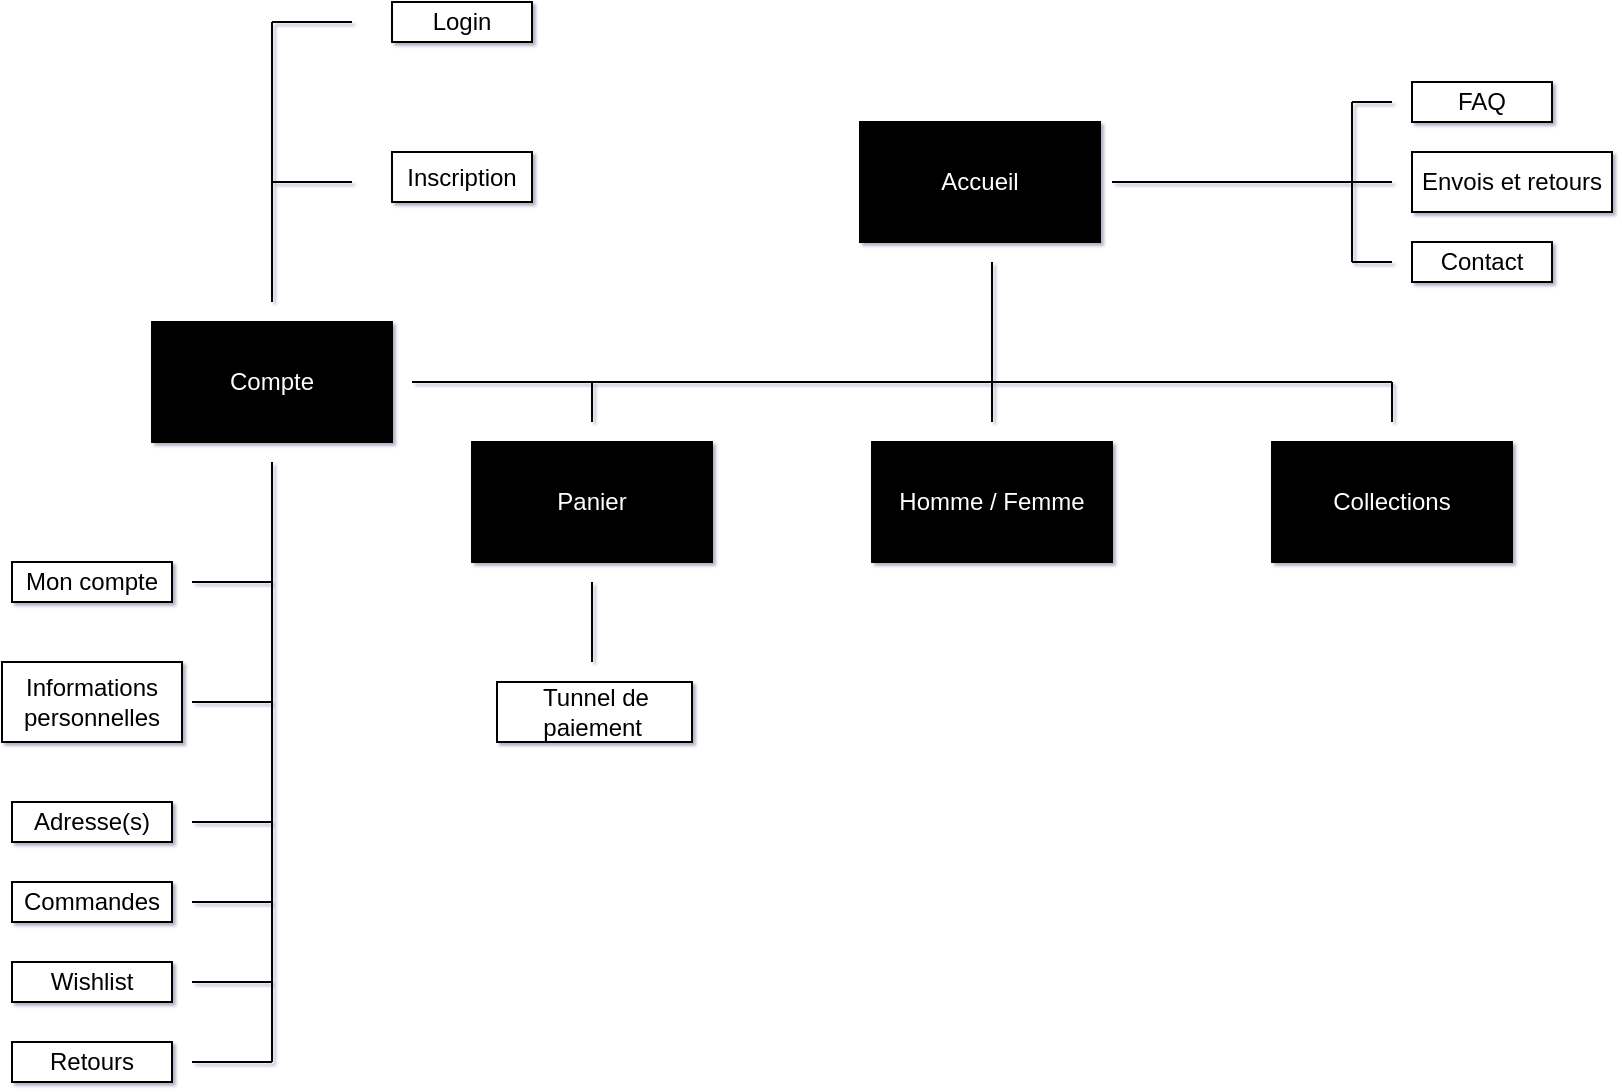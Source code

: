 <mxfile version="14.6.0" type="github">
  <diagram id="acv8PDivEPT0XI-muP1X" name="Page-1">
    <mxGraphModel dx="1438" dy="985" grid="0" gridSize="10" guides="1" tooltips="1" connect="1" arrows="1" fold="1" page="0" pageScale="1" pageWidth="827" pageHeight="1169" math="0" shadow="1">
      <root>
        <mxCell id="0" />
        <mxCell id="1" parent="0" />
        <mxCell id="ElIgd8xoVhMwnImjdfzr-1" value="Accueil" style="rounded=0;whiteSpace=wrap;html=1;fillColor=#000000;fontColor=#FFFFFF;" vertex="1" parent="1">
          <mxGeometry x="334" y="50" width="120" height="60" as="geometry" />
        </mxCell>
        <mxCell id="ElIgd8xoVhMwnImjdfzr-6" value="" style="endArrow=none;html=1;" edge="1" parent="1">
          <mxGeometry width="50" height="50" relative="1" as="geometry">
            <mxPoint x="580" y="80" as="sourcePoint" />
            <mxPoint x="460" y="80" as="targetPoint" />
          </mxGeometry>
        </mxCell>
        <mxCell id="ElIgd8xoVhMwnImjdfzr-7" value="" style="endArrow=none;html=1;" edge="1" parent="1">
          <mxGeometry width="50" height="50" relative="1" as="geometry">
            <mxPoint x="580" y="40" as="sourcePoint" />
            <mxPoint x="580" y="120" as="targetPoint" />
          </mxGeometry>
        </mxCell>
        <mxCell id="ElIgd8xoVhMwnImjdfzr-8" value="" style="endArrow=none;html=1;" edge="1" parent="1">
          <mxGeometry width="50" height="50" relative="1" as="geometry">
            <mxPoint x="600" y="40" as="sourcePoint" />
            <mxPoint x="580" y="40" as="targetPoint" />
          </mxGeometry>
        </mxCell>
        <mxCell id="ElIgd8xoVhMwnImjdfzr-9" value="" style="endArrow=none;html=1;" edge="1" parent="1">
          <mxGeometry width="50" height="50" relative="1" as="geometry">
            <mxPoint x="600" y="80" as="sourcePoint" />
            <mxPoint x="580" y="80" as="targetPoint" />
          </mxGeometry>
        </mxCell>
        <mxCell id="ElIgd8xoVhMwnImjdfzr-10" value="" style="endArrow=none;html=1;" edge="1" parent="1">
          <mxGeometry width="50" height="50" relative="1" as="geometry">
            <mxPoint x="600" y="120" as="sourcePoint" />
            <mxPoint x="580" y="120" as="targetPoint" />
          </mxGeometry>
        </mxCell>
        <mxCell id="ElIgd8xoVhMwnImjdfzr-11" value="" style="endArrow=none;html=1;" edge="1" parent="1">
          <mxGeometry width="50" height="50" relative="1" as="geometry">
            <mxPoint x="400" y="200" as="sourcePoint" />
            <mxPoint x="400" y="120" as="targetPoint" />
          </mxGeometry>
        </mxCell>
        <mxCell id="ElIgd8xoVhMwnImjdfzr-12" value="Homme / Femme" style="rounded=0;whiteSpace=wrap;html=1;fillColor=#000000;fontColor=#FFFFFF;" vertex="1" parent="1">
          <mxGeometry x="340" y="210" width="120" height="60" as="geometry" />
        </mxCell>
        <mxCell id="ElIgd8xoVhMwnImjdfzr-13" value="" style="endArrow=none;html=1;" edge="1" parent="1">
          <mxGeometry width="50" height="50" relative="1" as="geometry">
            <mxPoint x="110" y="180" as="sourcePoint" />
            <mxPoint x="600" y="180" as="targetPoint" />
          </mxGeometry>
        </mxCell>
        <mxCell id="ElIgd8xoVhMwnImjdfzr-14" value="" style="endArrow=none;html=1;" edge="1" parent="1">
          <mxGeometry width="50" height="50" relative="1" as="geometry">
            <mxPoint x="200" y="200" as="sourcePoint" />
            <mxPoint x="200" y="180" as="targetPoint" />
          </mxGeometry>
        </mxCell>
        <mxCell id="ElIgd8xoVhMwnImjdfzr-15" value="Panier" style="rounded=0;whiteSpace=wrap;html=1;fontColor=#FFFFFF;fillColor=#000000;" vertex="1" parent="1">
          <mxGeometry x="140" y="210" width="120" height="60" as="geometry" />
        </mxCell>
        <mxCell id="ElIgd8xoVhMwnImjdfzr-17" value="" style="endArrow=none;html=1;" edge="1" parent="1">
          <mxGeometry width="50" height="50" relative="1" as="geometry">
            <mxPoint x="600" y="180" as="sourcePoint" />
            <mxPoint x="600" y="200" as="targetPoint" />
          </mxGeometry>
        </mxCell>
        <mxCell id="ElIgd8xoVhMwnImjdfzr-18" value="Collections" style="rounded=0;whiteSpace=wrap;html=1;fontColor=#FFFFFF;fillColor=#000000;" vertex="1" parent="1">
          <mxGeometry x="540" y="210" width="120" height="60" as="geometry" />
        </mxCell>
        <mxCell id="ElIgd8xoVhMwnImjdfzr-20" value="Compte" style="rounded=0;whiteSpace=wrap;html=1;fontColor=#FFFFFF;fillColor=#000000;" vertex="1" parent="1">
          <mxGeometry x="-20" y="150" width="120" height="60" as="geometry" />
        </mxCell>
        <mxCell id="ElIgd8xoVhMwnImjdfzr-25" value="" style="endArrow=none;html=1;" edge="1" parent="1">
          <mxGeometry width="50" height="50" relative="1" as="geometry">
            <mxPoint x="200" y="320" as="sourcePoint" />
            <mxPoint x="200" y="280" as="targetPoint" />
          </mxGeometry>
        </mxCell>
        <mxCell id="ElIgd8xoVhMwnImjdfzr-28" value="" style="endArrow=none;html=1;" edge="1" parent="1">
          <mxGeometry width="50" height="50" relative="1" as="geometry">
            <mxPoint x="40" y="140" as="sourcePoint" />
            <mxPoint x="40" as="targetPoint" />
          </mxGeometry>
        </mxCell>
        <mxCell id="ElIgd8xoVhMwnImjdfzr-32" value="" style="endArrow=none;html=1;" edge="1" parent="1">
          <mxGeometry width="50" height="50" relative="1" as="geometry">
            <mxPoint x="40" y="80" as="sourcePoint" />
            <mxPoint x="80" y="80" as="targetPoint" />
          </mxGeometry>
        </mxCell>
        <mxCell id="ElIgd8xoVhMwnImjdfzr-34" value="" style="endArrow=none;html=1;" edge="1" parent="1">
          <mxGeometry width="50" height="50" relative="1" as="geometry">
            <mxPoint x="40" y="520" as="sourcePoint" />
            <mxPoint x="40" y="220" as="targetPoint" />
          </mxGeometry>
        </mxCell>
        <mxCell id="ElIgd8xoVhMwnImjdfzr-35" value="" style="endArrow=none;html=1;" edge="1" parent="1">
          <mxGeometry width="50" height="50" relative="1" as="geometry">
            <mxPoint y="280" as="sourcePoint" />
            <mxPoint x="40" y="280" as="targetPoint" />
          </mxGeometry>
        </mxCell>
        <mxCell id="ElIgd8xoVhMwnImjdfzr-36" value="Login" style="whiteSpace=wrap;html=1;strokeColor=#000000;fillColor=#FFFFFF;" vertex="1" parent="1">
          <mxGeometry x="100" y="-10" width="70" height="20" as="geometry" />
        </mxCell>
        <mxCell id="ElIgd8xoVhMwnImjdfzr-37" value="Inscription" style="whiteSpace=wrap;html=1;strokeColor=#000000;fillColor=#FFFFFF;" vertex="1" parent="1">
          <mxGeometry x="100" y="65" width="70" height="25" as="geometry" />
        </mxCell>
        <mxCell id="ElIgd8xoVhMwnImjdfzr-38" value="" style="endArrow=none;html=1;" edge="1" parent="1">
          <mxGeometry width="50" height="50" relative="1" as="geometry">
            <mxPoint x="40" as="sourcePoint" />
            <mxPoint x="80" as="targetPoint" />
          </mxGeometry>
        </mxCell>
        <mxCell id="ElIgd8xoVhMwnImjdfzr-39" value="FAQ" style="whiteSpace=wrap;html=1;strokeColor=#000000;fillColor=#FFFFFF;" vertex="1" parent="1">
          <mxGeometry x="610" y="30" width="70" height="20" as="geometry" />
        </mxCell>
        <mxCell id="ElIgd8xoVhMwnImjdfzr-40" value="Envois et retours" style="whiteSpace=wrap;html=1;strokeColor=#000000;fillColor=#FFFFFF;" vertex="1" parent="1">
          <mxGeometry x="610" y="65" width="100" height="30" as="geometry" />
        </mxCell>
        <mxCell id="ElIgd8xoVhMwnImjdfzr-41" value="Contact" style="whiteSpace=wrap;html=1;strokeColor=#000000;fillColor=#FFFFFF;" vertex="1" parent="1">
          <mxGeometry x="610" y="110" width="70" height="20" as="geometry" />
        </mxCell>
        <mxCell id="ElIgd8xoVhMwnImjdfzr-42" value="Tunnel de paiement&amp;nbsp;" style="whiteSpace=wrap;html=1;strokeColor=#000000;fillColor=#FFFFFF;" vertex="1" parent="1">
          <mxGeometry x="152.5" y="330" width="97.5" height="30" as="geometry" />
        </mxCell>
        <mxCell id="ElIgd8xoVhMwnImjdfzr-43" value="Mon compte" style="whiteSpace=wrap;html=1;strokeColor=#000000;fillColor=#FFFFFF;" vertex="1" parent="1">
          <mxGeometry x="-90" y="270" width="80" height="20" as="geometry" />
        </mxCell>
        <mxCell id="ElIgd8xoVhMwnImjdfzr-44" value="Informations personnelles" style="whiteSpace=wrap;html=1;strokeColor=#000000;fillColor=#FFFFFF;" vertex="1" parent="1">
          <mxGeometry x="-95" y="320" width="90" height="40" as="geometry" />
        </mxCell>
        <mxCell id="ElIgd8xoVhMwnImjdfzr-45" value="" style="endArrow=none;html=1;" edge="1" parent="1">
          <mxGeometry width="50" height="50" relative="1" as="geometry">
            <mxPoint y="340" as="sourcePoint" />
            <mxPoint x="40" y="340" as="targetPoint" />
          </mxGeometry>
        </mxCell>
        <mxCell id="ElIgd8xoVhMwnImjdfzr-47" value="Adresse(s)" style="whiteSpace=wrap;html=1;strokeColor=#000000;fillColor=#FFFFFF;" vertex="1" parent="1">
          <mxGeometry x="-90" y="390" width="80" height="20" as="geometry" />
        </mxCell>
        <mxCell id="ElIgd8xoVhMwnImjdfzr-48" value="" style="endArrow=none;html=1;" edge="1" parent="1">
          <mxGeometry width="50" height="50" relative="1" as="geometry">
            <mxPoint y="400" as="sourcePoint" />
            <mxPoint x="40" y="400" as="targetPoint" />
          </mxGeometry>
        </mxCell>
        <mxCell id="ElIgd8xoVhMwnImjdfzr-50" value="Commandes" style="whiteSpace=wrap;html=1;strokeColor=#000000;fillColor=#FFFFFF;" vertex="1" parent="1">
          <mxGeometry x="-90" y="430" width="80" height="20" as="geometry" />
        </mxCell>
        <mxCell id="ElIgd8xoVhMwnImjdfzr-51" value="" style="endArrow=none;html=1;" edge="1" parent="1">
          <mxGeometry width="50" height="50" relative="1" as="geometry">
            <mxPoint y="440" as="sourcePoint" />
            <mxPoint x="40" y="440" as="targetPoint" />
          </mxGeometry>
        </mxCell>
        <mxCell id="ElIgd8xoVhMwnImjdfzr-53" value="Wishlist" style="whiteSpace=wrap;html=1;strokeColor=#000000;fillColor=#FFFFFF;" vertex="1" parent="1">
          <mxGeometry x="-90" y="470" width="80" height="20" as="geometry" />
        </mxCell>
        <mxCell id="ElIgd8xoVhMwnImjdfzr-54" value="" style="endArrow=none;html=1;" edge="1" parent="1">
          <mxGeometry width="50" height="50" relative="1" as="geometry">
            <mxPoint y="480" as="sourcePoint" />
            <mxPoint x="40" y="480" as="targetPoint" />
          </mxGeometry>
        </mxCell>
        <mxCell id="ElIgd8xoVhMwnImjdfzr-55" value="Retours" style="whiteSpace=wrap;html=1;strokeColor=#000000;fillColor=#FFFFFF;" vertex="1" parent="1">
          <mxGeometry x="-90" y="510" width="80" height="20" as="geometry" />
        </mxCell>
        <mxCell id="ElIgd8xoVhMwnImjdfzr-56" value="" style="endArrow=none;html=1;" edge="1" parent="1">
          <mxGeometry width="50" height="50" relative="1" as="geometry">
            <mxPoint y="520" as="sourcePoint" />
            <mxPoint x="40" y="520" as="targetPoint" />
          </mxGeometry>
        </mxCell>
      </root>
    </mxGraphModel>
  </diagram>
</mxfile>
